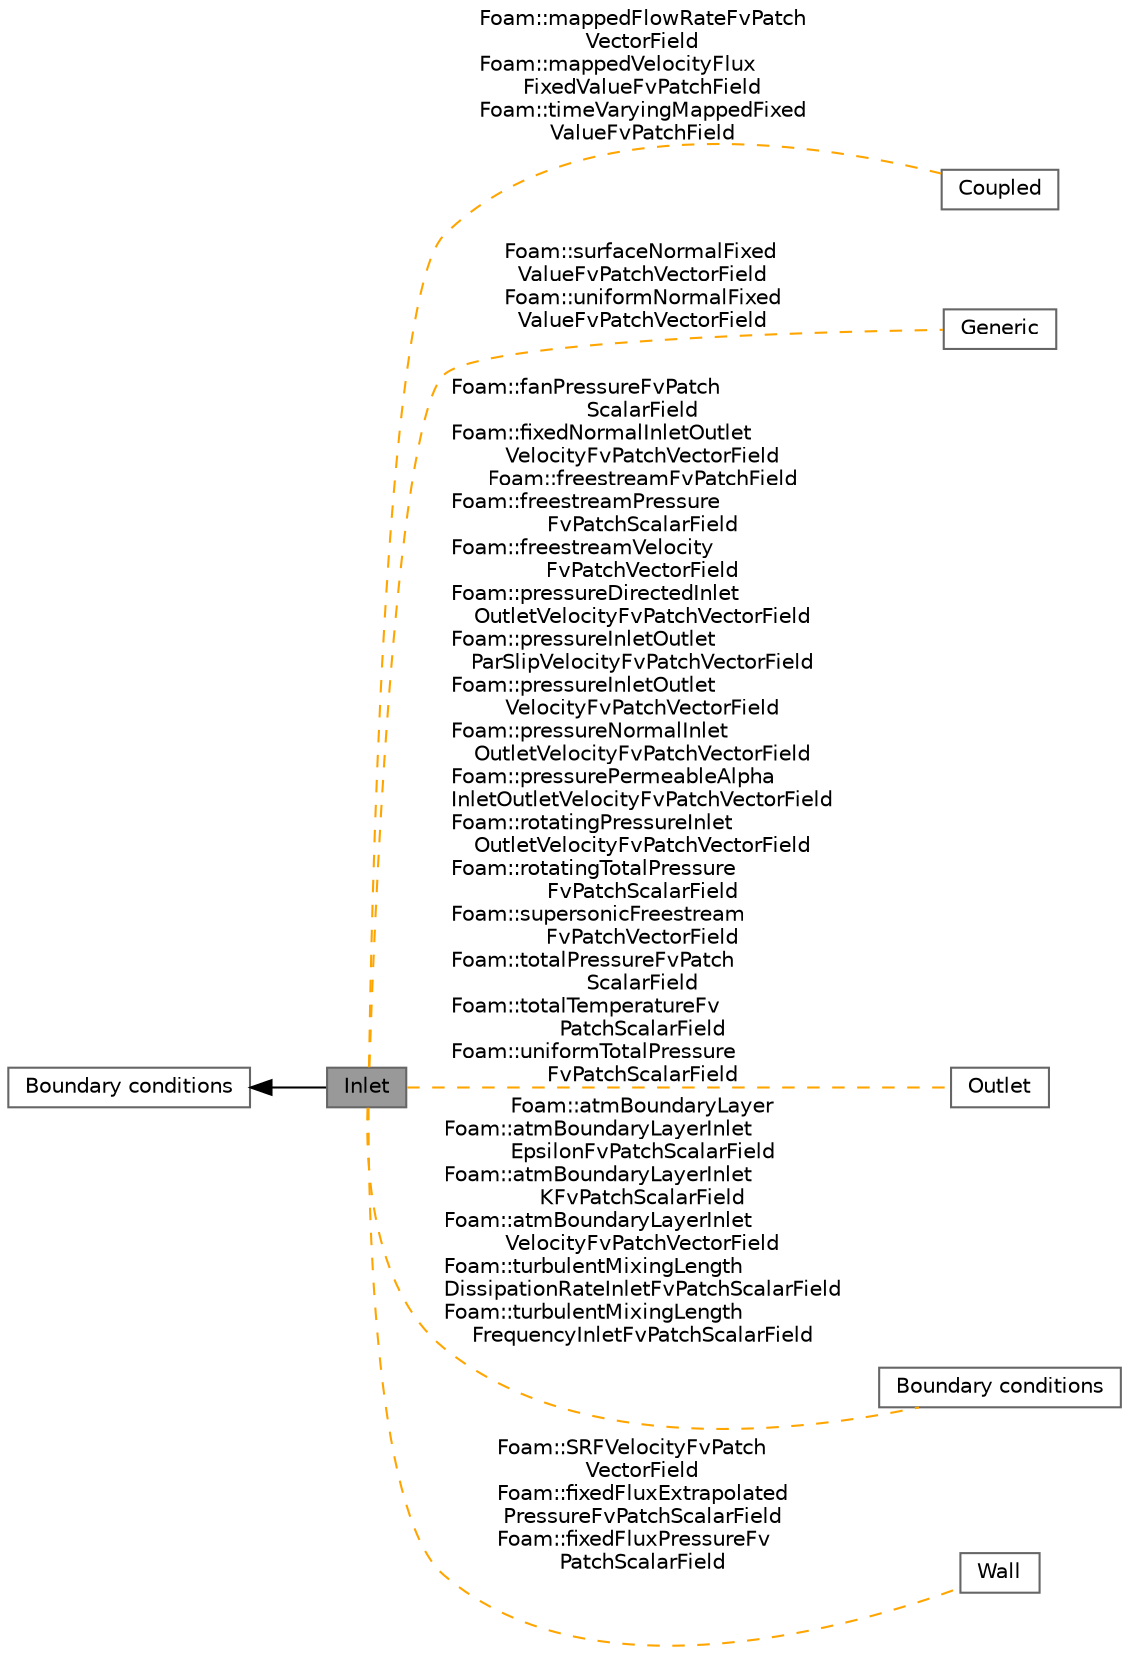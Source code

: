 digraph "Inlet"
{
 // LATEX_PDF_SIZE
  bgcolor="transparent";
  edge [fontname=Helvetica,fontsize=10,labelfontname=Helvetica,labelfontsize=10];
  node [fontname=Helvetica,fontsize=10,shape=box,height=0.2,width=0.4];
  rankdir=LR;
  Node2 [id="Node000002",label="Boundary conditions",height=0.2,width=0.4,color="grey40", fillcolor="white", style="filled",URL="$group__grpBoundaryConditions.html",tooltip=" "];
  Node6 [id="Node000006",label="Coupled",height=0.2,width=0.4,color="grey40", fillcolor="white", style="filled",URL="$group__grpCoupledBoundaryConditions.html",tooltip=" "];
  Node7 [id="Node000007",label="Generic",height=0.2,width=0.4,color="grey40", fillcolor="white", style="filled",URL="$group__grpGenericBoundaryConditions.html",tooltip=" "];
  Node1 [id="Node000001",label="Inlet",height=0.2,width=0.4,color="gray40", fillcolor="grey60", style="filled", fontcolor="black",tooltip=" "];
  Node5 [id="Node000005",label="Outlet",height=0.2,width=0.4,color="grey40", fillcolor="white", style="filled",URL="$group__grpOutletBoundaryConditions.html",tooltip=" "];
  Node3 [id="Node000003",label="Boundary conditions",height=0.2,width=0.4,color="grey40", fillcolor="white", style="filled",URL="$group__grpRASBoundaryConditions.html",tooltip=" "];
  Node4 [id="Node000004",label="Wall",height=0.2,width=0.4,color="grey40", fillcolor="white", style="filled",URL="$group__grpWallBoundaryConditions.html",tooltip=" "];
  Node2->Node1 [shape=plaintext, dir="back", style="solid"];
  Node1->Node3 [shape=plaintext, label="Foam::atmBoundaryLayer\nFoam::atmBoundaryLayerInlet\lEpsilonFvPatchScalarField\nFoam::atmBoundaryLayerInlet\lKFvPatchScalarField\nFoam::atmBoundaryLayerInlet\lVelocityFvPatchVectorField\nFoam::turbulentMixingLength\lDissipationRateInletFvPatchScalarField\nFoam::turbulentMixingLength\lFrequencyInletFvPatchScalarField", color="orange", dir="none", style="dashed"];
  Node1->Node4 [shape=plaintext, label="Foam::SRFVelocityFvPatch\lVectorField\nFoam::fixedFluxExtrapolated\lPressureFvPatchScalarField\nFoam::fixedFluxPressureFv\lPatchScalarField", color="orange", dir="none", style="dashed"];
  Node1->Node5 [shape=plaintext, label="Foam::fanPressureFvPatch\lScalarField\nFoam::fixedNormalInletOutlet\lVelocityFvPatchVectorField\nFoam::freestreamFvPatchField\nFoam::freestreamPressure\lFvPatchScalarField\nFoam::freestreamVelocity\lFvPatchVectorField\nFoam::pressureDirectedInlet\lOutletVelocityFvPatchVectorField\nFoam::pressureInletOutlet\lParSlipVelocityFvPatchVectorField\nFoam::pressureInletOutlet\lVelocityFvPatchVectorField\nFoam::pressureNormalInlet\lOutletVelocityFvPatchVectorField\nFoam::pressurePermeableAlpha\lInletOutletVelocityFvPatchVectorField\nFoam::rotatingPressureInlet\lOutletVelocityFvPatchVectorField\nFoam::rotatingTotalPressure\lFvPatchScalarField\nFoam::supersonicFreestream\lFvPatchVectorField\nFoam::totalPressureFvPatch\lScalarField\nFoam::totalTemperatureFv\lPatchScalarField\nFoam::uniformTotalPressure\lFvPatchScalarField", color="orange", dir="none", style="dashed"];
  Node1->Node6 [shape=plaintext, label="Foam::mappedFlowRateFvPatch\lVectorField\nFoam::mappedVelocityFlux\lFixedValueFvPatchField\nFoam::timeVaryingMappedFixed\lValueFvPatchField", color="orange", dir="none", style="dashed"];
  Node1->Node7 [shape=plaintext, label="Foam::surfaceNormalFixed\lValueFvPatchVectorField\nFoam::uniformNormalFixed\lValueFvPatchVectorField", color="orange", dir="none", style="dashed"];
}
